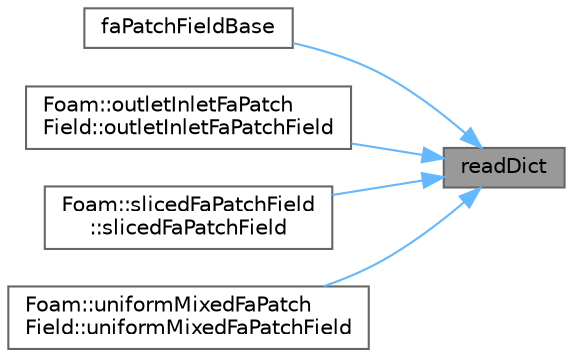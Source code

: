 digraph "readDict"
{
 // LATEX_PDF_SIZE
  bgcolor="transparent";
  edge [fontname=Helvetica,fontsize=10,labelfontname=Helvetica,labelfontsize=10];
  node [fontname=Helvetica,fontsize=10,shape=box,height=0.2,width=0.4];
  rankdir="RL";
  Node1 [id="Node000001",label="readDict",height=0.2,width=0.4,color="gray40", fillcolor="grey60", style="filled", fontcolor="black",tooltip=" "];
  Node1 -> Node2 [id="edge1_Node000001_Node000002",dir="back",color="steelblue1",style="solid",tooltip=" "];
  Node2 [id="Node000002",label="faPatchFieldBase",height=0.2,width=0.4,color="grey40", fillcolor="white", style="filled",URL="$classFoam_1_1faPatchFieldBase.html#a164554fa1507c27d0b4e112bb244b449",tooltip=" "];
  Node1 -> Node3 [id="edge2_Node000001_Node000003",dir="back",color="steelblue1",style="solid",tooltip=" "];
  Node3 [id="Node000003",label="Foam::outletInletFaPatch\lField::outletInletFaPatchField",height=0.2,width=0.4,color="grey40", fillcolor="white", style="filled",URL="$classFoam_1_1outletInletFaPatchField.html#a1d0d370ef89501fc99f996bb1d69c95a",tooltip=" "];
  Node1 -> Node4 [id="edge3_Node000001_Node000004",dir="back",color="steelblue1",style="solid",tooltip=" "];
  Node4 [id="Node000004",label="Foam::slicedFaPatchField\l::slicedFaPatchField",height=0.2,width=0.4,color="grey40", fillcolor="white", style="filled",URL="$classFoam_1_1slicedFaPatchField.html#ade9f855032251684fed7fe1bab48bb9d",tooltip=" "];
  Node1 -> Node5 [id="edge4_Node000001_Node000005",dir="back",color="steelblue1",style="solid",tooltip=" "];
  Node5 [id="Node000005",label="Foam::uniformMixedFaPatch\lField::uniformMixedFaPatchField",height=0.2,width=0.4,color="grey40", fillcolor="white", style="filled",URL="$classFoam_1_1uniformMixedFaPatchField.html#ad37141ac67adc136aef672ccb2a4449b",tooltip=" "];
}
